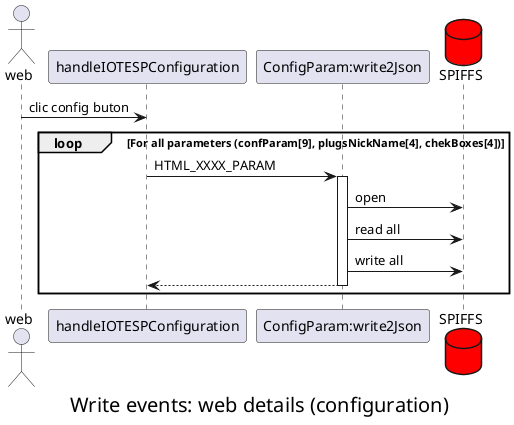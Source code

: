 @startuml

<style>
caption {
FontSize 20
}
</style>



caption Write events: web details (configuration)
actor web
participant handleIOTESPConfiguration
participant "ConfigParam:write2Json"
database SPIFFS #red
web -> handleIOTESPConfiguration: clic config buton
loop For all parameters (confParam[9], plugsNickName[4], chekBoxes[4])
    handleIOTESPConfiguration -> "ConfigParam:write2Json":HTML_XXXX_PARAM
    activate "ConfigParam:write2Json"
    "ConfigParam:write2Json" -> SPIFFS:open
    "ConfigParam:write2Json" -> SPIFFS:read all
    "ConfigParam:write2Json" -> SPIFFS:write all
    "ConfigParam:write2Json" --> handleIOTESPConfiguration
    deactivate "ConfigParam:write2Json"
end

@enduml